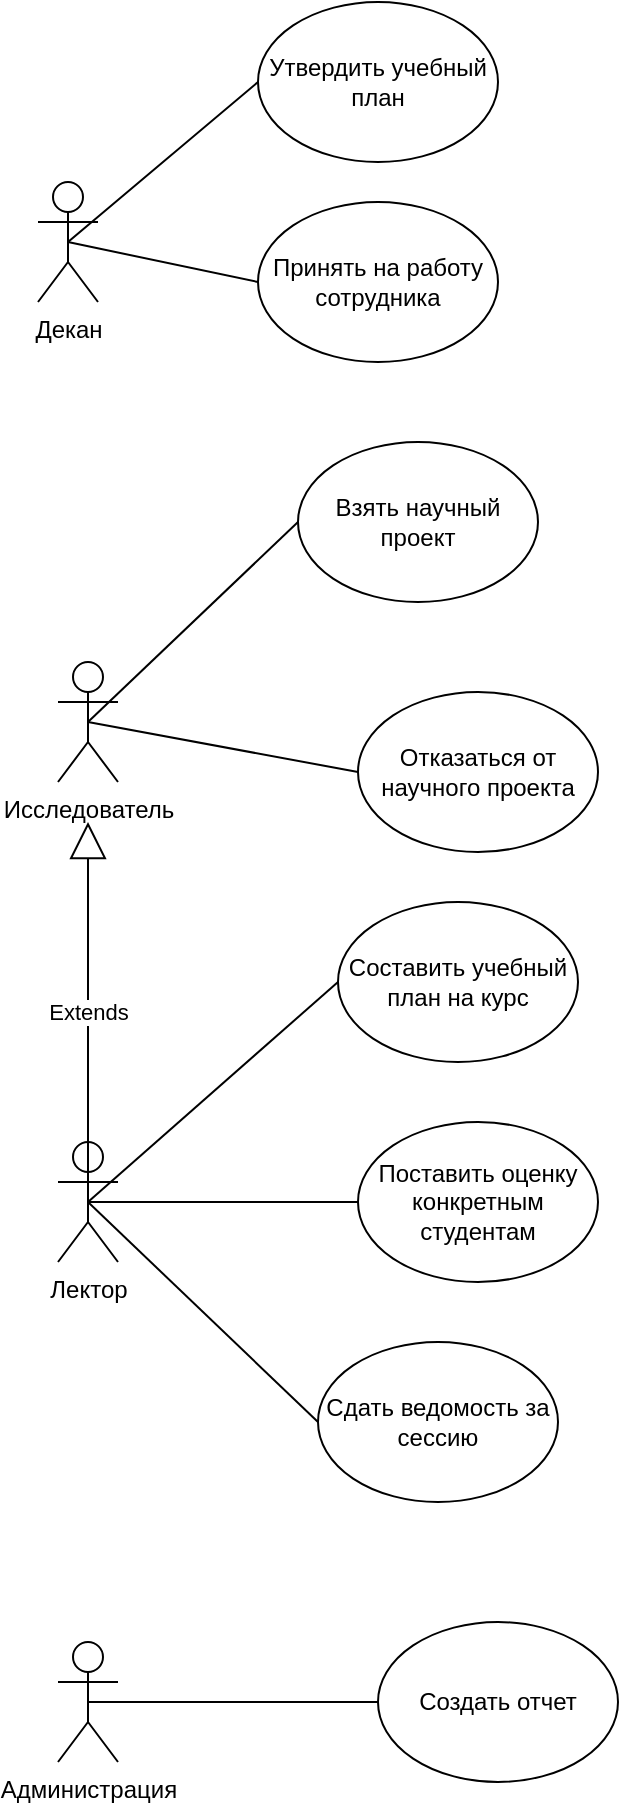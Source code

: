 <mxfile version="13.9.9" type="device"><diagram id="p4sRV8jOTvgkjm7Fkz9A" name="Страница 1"><mxGraphModel dx="868" dy="510" grid="1" gridSize="10" guides="1" tooltips="1" connect="1" arrows="1" fold="1" page="1" pageScale="1" pageWidth="827" pageHeight="1169" math="0" shadow="0"><root><mxCell id="0"/><mxCell id="1" parent="0"/><mxCell id="CFnUiFu_1I-dIwl7X23g-1" value="Декан" style="shape=umlActor;verticalLabelPosition=bottom;verticalAlign=top;html=1;outlineConnect=0;" vertex="1" parent="1"><mxGeometry x="290" y="200" width="30" height="60" as="geometry"/></mxCell><mxCell id="CFnUiFu_1I-dIwl7X23g-2" value="Утвердить учебный план" style="ellipse;whiteSpace=wrap;html=1;" vertex="1" parent="1"><mxGeometry x="400" y="110" width="120" height="80" as="geometry"/></mxCell><mxCell id="CFnUiFu_1I-dIwl7X23g-3" value="" style="endArrow=none;html=1;exitX=0.5;exitY=0.5;exitDx=0;exitDy=0;exitPerimeter=0;entryX=0;entryY=0.5;entryDx=0;entryDy=0;" edge="1" parent="1" source="CFnUiFu_1I-dIwl7X23g-1" target="CFnUiFu_1I-dIwl7X23g-2"><mxGeometry width="50" height="50" relative="1" as="geometry"><mxPoint x="430" y="340" as="sourcePoint"/><mxPoint x="480" y="290" as="targetPoint"/></mxGeometry></mxCell><mxCell id="CFnUiFu_1I-dIwl7X23g-4" value="Исследователь" style="shape=umlActor;verticalLabelPosition=bottom;verticalAlign=top;html=1;outlineConnect=0;" vertex="1" parent="1"><mxGeometry x="300" y="440" width="30" height="60" as="geometry"/></mxCell><mxCell id="CFnUiFu_1I-dIwl7X23g-9" value="Взять научный проект" style="ellipse;whiteSpace=wrap;html=1;" vertex="1" parent="1"><mxGeometry x="420" y="330" width="120" height="80" as="geometry"/></mxCell><mxCell id="CFnUiFu_1I-dIwl7X23g-10" value="" style="endArrow=none;html=1;exitX=0.5;exitY=0.5;exitDx=0;exitDy=0;exitPerimeter=0;entryX=0;entryY=0.5;entryDx=0;entryDy=0;" edge="1" parent="1" source="CFnUiFu_1I-dIwl7X23g-4" target="CFnUiFu_1I-dIwl7X23g-9"><mxGeometry width="50" height="50" relative="1" as="geometry"><mxPoint x="430" y="580" as="sourcePoint"/><mxPoint x="480" y="530" as="targetPoint"/></mxGeometry></mxCell><mxCell id="CFnUiFu_1I-dIwl7X23g-11" value="Отказаться от научного проекта" style="ellipse;whiteSpace=wrap;html=1;" vertex="1" parent="1"><mxGeometry x="450" y="455" width="120" height="80" as="geometry"/></mxCell><mxCell id="CFnUiFu_1I-dIwl7X23g-12" value="" style="endArrow=none;html=1;entryX=0;entryY=0.5;entryDx=0;entryDy=0;exitX=0.5;exitY=0.5;exitDx=0;exitDy=0;exitPerimeter=0;" edge="1" parent="1" source="CFnUiFu_1I-dIwl7X23g-4" target="CFnUiFu_1I-dIwl7X23g-11"><mxGeometry width="50" height="50" relative="1" as="geometry"><mxPoint x="315" y="480" as="sourcePoint"/><mxPoint x="410" y="440" as="targetPoint"/></mxGeometry></mxCell><mxCell id="CFnUiFu_1I-dIwl7X23g-13" value="Лектор" style="shape=umlActor;verticalLabelPosition=bottom;verticalAlign=top;html=1;outlineConnect=0;" vertex="1" parent="1"><mxGeometry x="300" y="680" width="30" height="60" as="geometry"/></mxCell><mxCell id="CFnUiFu_1I-dIwl7X23g-24" value="Принять на работу сотрудника" style="ellipse;whiteSpace=wrap;html=1;" vertex="1" parent="1"><mxGeometry x="400" y="210" width="120" height="80" as="geometry"/></mxCell><mxCell id="CFnUiFu_1I-dIwl7X23g-25" value="" style="endArrow=none;html=1;exitX=0.5;exitY=0.5;exitDx=0;exitDy=0;exitPerimeter=0;entryX=0;entryY=0.5;entryDx=0;entryDy=0;" edge="1" parent="1" source="CFnUiFu_1I-dIwl7X23g-1" target="CFnUiFu_1I-dIwl7X23g-24"><mxGeometry width="50" height="50" relative="1" as="geometry"><mxPoint x="390" y="360" as="sourcePoint"/><mxPoint x="440" y="310" as="targetPoint"/></mxGeometry></mxCell><mxCell id="CFnUiFu_1I-dIwl7X23g-26" value="Extends" style="endArrow=block;endSize=16;endFill=0;html=1;exitX=0.5;exitY=0.5;exitDx=0;exitDy=0;exitPerimeter=0;" edge="1" parent="1" source="CFnUiFu_1I-dIwl7X23g-13"><mxGeometry width="160" relative="1" as="geometry"><mxPoint x="270" y="580" as="sourcePoint"/><mxPoint x="315" y="520" as="targetPoint"/></mxGeometry></mxCell><mxCell id="CFnUiFu_1I-dIwl7X23g-28" value="Составить учебный план на курс" style="ellipse;whiteSpace=wrap;html=1;" vertex="1" parent="1"><mxGeometry x="440" y="560" width="120" height="80" as="geometry"/></mxCell><mxCell id="CFnUiFu_1I-dIwl7X23g-29" value="Поставить оценку конкретным студентам" style="ellipse;whiteSpace=wrap;html=1;" vertex="1" parent="1"><mxGeometry x="450" y="670" width="120" height="80" as="geometry"/></mxCell><mxCell id="CFnUiFu_1I-dIwl7X23g-30" value="Сдать ведомость за сессию" style="ellipse;whiteSpace=wrap;html=1;" vertex="1" parent="1"><mxGeometry x="430" y="780" width="120" height="80" as="geometry"/></mxCell><mxCell id="CFnUiFu_1I-dIwl7X23g-31" value="" style="endArrow=none;html=1;exitX=0;exitY=0.5;exitDx=0;exitDy=0;entryX=0.5;entryY=0.5;entryDx=0;entryDy=0;entryPerimeter=0;" edge="1" parent="1" source="CFnUiFu_1I-dIwl7X23g-30" target="CFnUiFu_1I-dIwl7X23g-13"><mxGeometry width="50" height="50" relative="1" as="geometry"><mxPoint x="200" y="850" as="sourcePoint"/><mxPoint x="250" y="800" as="targetPoint"/></mxGeometry></mxCell><mxCell id="CFnUiFu_1I-dIwl7X23g-32" value="" style="endArrow=none;html=1;exitX=0.5;exitY=0.5;exitDx=0;exitDy=0;exitPerimeter=0;entryX=0;entryY=0.5;entryDx=0;entryDy=0;" edge="1" parent="1" source="CFnUiFu_1I-dIwl7X23g-13" target="CFnUiFu_1I-dIwl7X23g-28"><mxGeometry width="50" height="50" relative="1" as="geometry"><mxPoint x="360" y="830" as="sourcePoint"/><mxPoint x="410" y="780" as="targetPoint"/></mxGeometry></mxCell><mxCell id="CFnUiFu_1I-dIwl7X23g-33" value="" style="endArrow=none;html=1;exitX=0.5;exitY=0.5;exitDx=0;exitDy=0;exitPerimeter=0;entryX=0;entryY=0.5;entryDx=0;entryDy=0;" edge="1" parent="1" source="CFnUiFu_1I-dIwl7X23g-13" target="CFnUiFu_1I-dIwl7X23g-29"><mxGeometry width="50" height="50" relative="1" as="geometry"><mxPoint x="350" y="830" as="sourcePoint"/><mxPoint x="400" y="780" as="targetPoint"/></mxGeometry></mxCell><mxCell id="CFnUiFu_1I-dIwl7X23g-47" value="Администрация" style="shape=umlActor;verticalLabelPosition=bottom;verticalAlign=top;html=1;outlineConnect=0;" vertex="1" parent="1"><mxGeometry x="300" y="930" width="30" height="60" as="geometry"/></mxCell><mxCell id="CFnUiFu_1I-dIwl7X23g-48" value="Создать отчет" style="ellipse;whiteSpace=wrap;html=1;" vertex="1" parent="1"><mxGeometry x="460" y="920" width="120" height="80" as="geometry"/></mxCell><mxCell id="CFnUiFu_1I-dIwl7X23g-49" value="" style="endArrow=none;html=1;exitX=0.5;exitY=0.5;exitDx=0;exitDy=0;exitPerimeter=0;entryX=0;entryY=0.5;entryDx=0;entryDy=0;" edge="1" parent="1" source="CFnUiFu_1I-dIwl7X23g-47" target="CFnUiFu_1I-dIwl7X23g-48"><mxGeometry width="50" height="50" relative="1" as="geometry"><mxPoint x="390" y="1020" as="sourcePoint"/><mxPoint x="440" y="970" as="targetPoint"/></mxGeometry></mxCell></root></mxGraphModel></diagram></mxfile>
